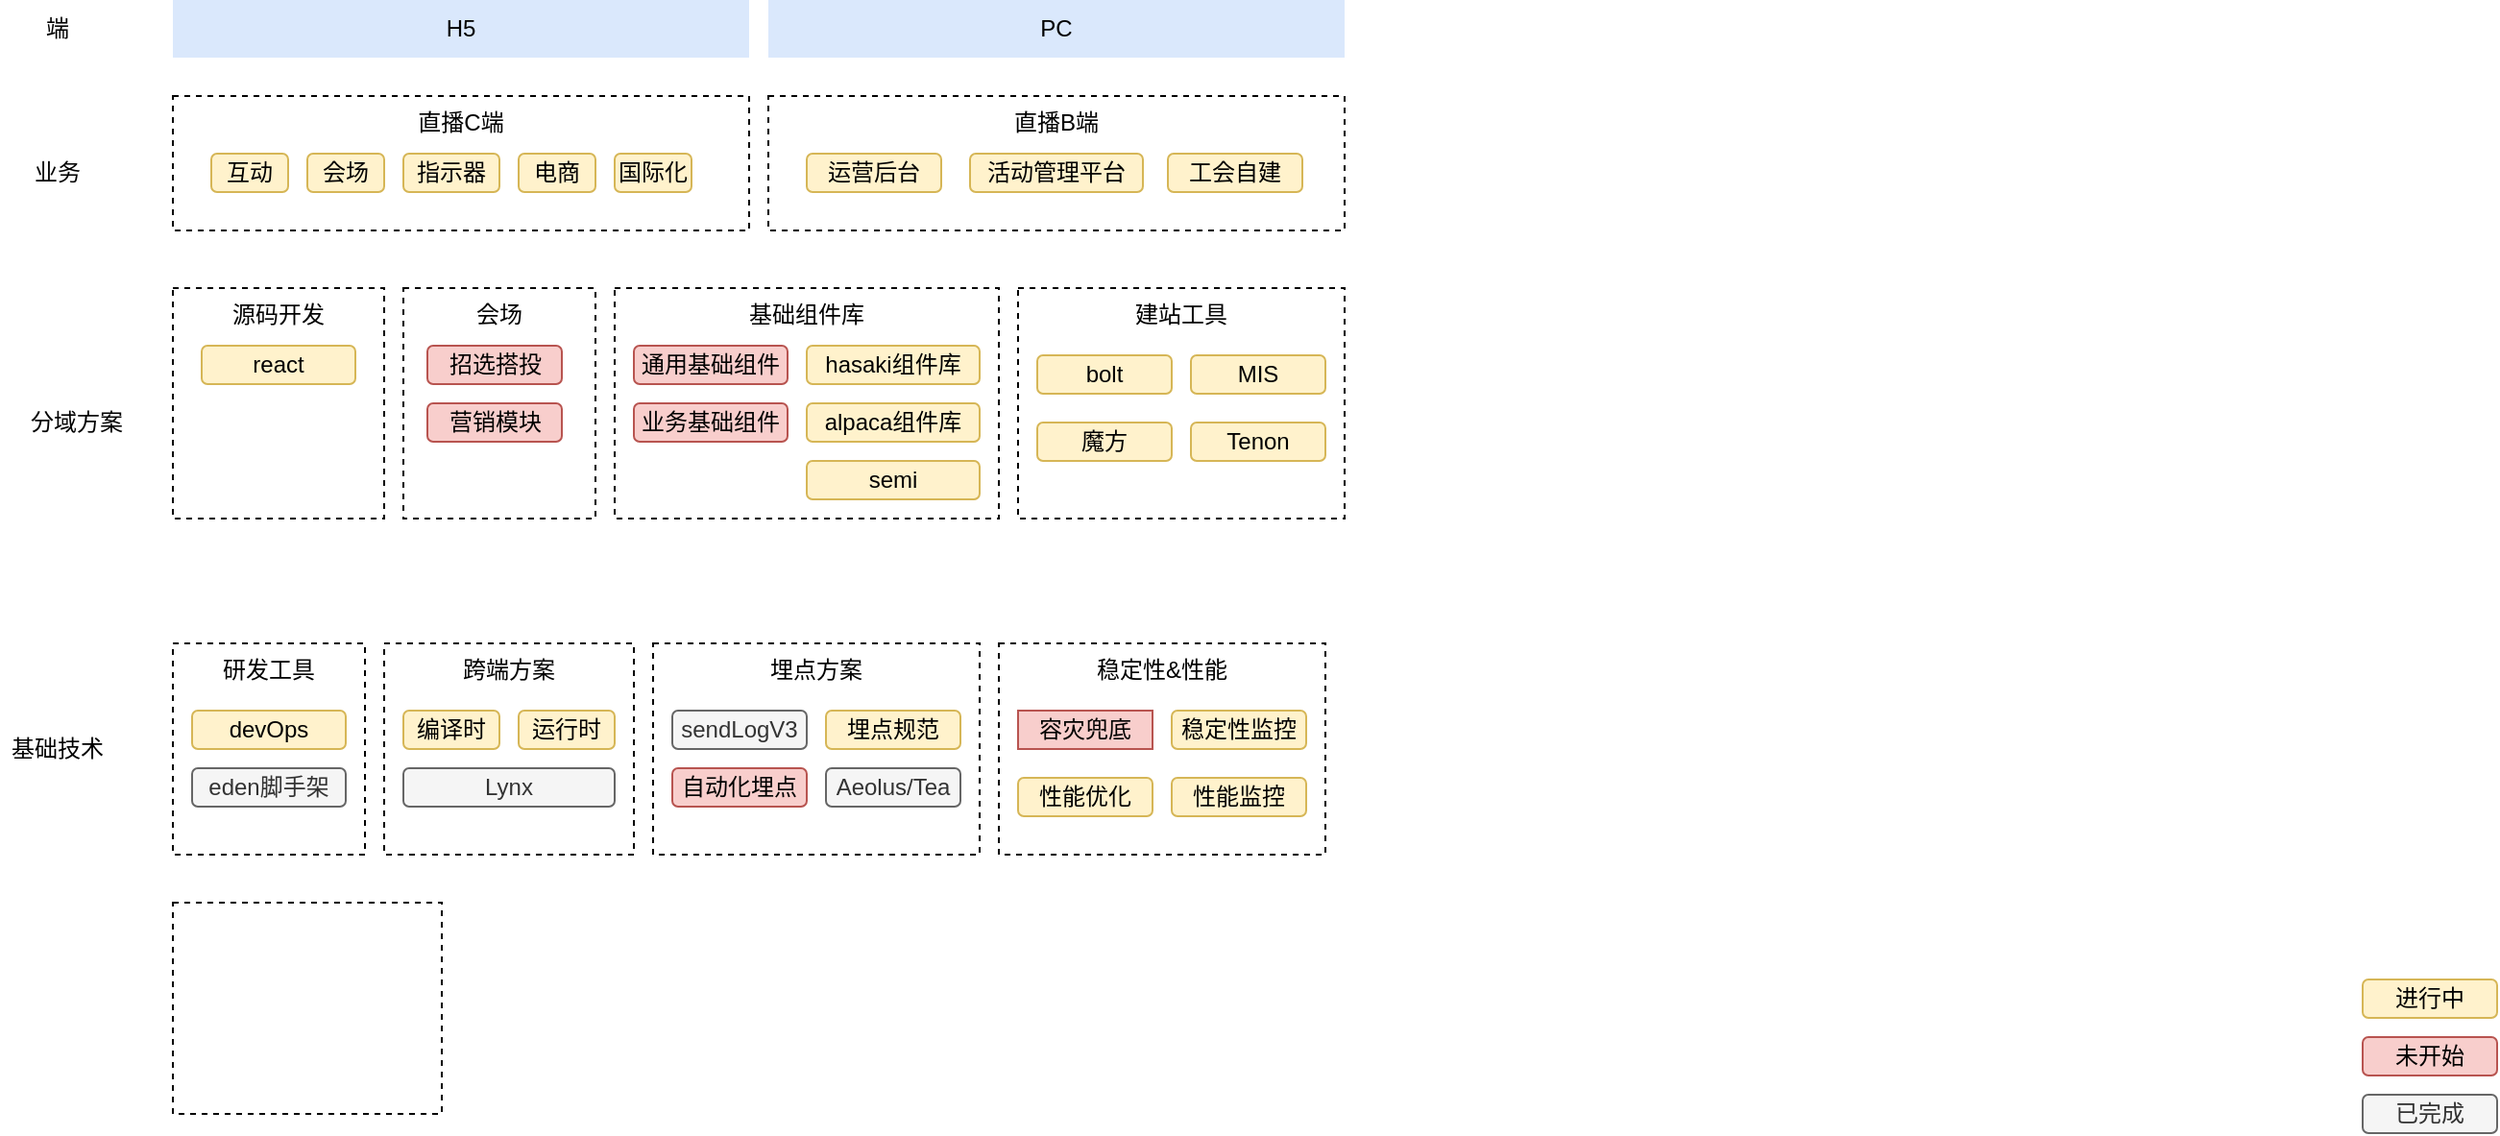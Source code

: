 <mxfile version="14.2.4" type="github" pages="2">
  <diagram id="bzM11zCMbXSrW5JxbS0y" name="Page-1">
    <mxGraphModel dx="1426" dy="794" grid="1" gridSize="10" guides="1" tooltips="1" connect="1" arrows="1" fold="1" page="1" pageScale="1" pageWidth="827" pageHeight="1169" math="0" shadow="0">
      <root>
        <mxCell id="0" />
        <mxCell id="1" parent="0" />
        <mxCell id="S-FA3mpMkz0yo4m03gOY-1" value="直播C端" style="rounded=0;whiteSpace=wrap;html=1;verticalAlign=top;dashed=1;" parent="1" vertex="1">
          <mxGeometry x="120" y="220" width="300" height="70" as="geometry" />
        </mxCell>
        <mxCell id="S-FA3mpMkz0yo4m03gOY-2" value="端" style="text;html=1;strokeColor=none;fillColor=none;align=center;verticalAlign=middle;whiteSpace=wrap;rounded=0;" parent="1" vertex="1">
          <mxGeometry x="40" y="175" width="40" height="20" as="geometry" />
        </mxCell>
        <mxCell id="S-FA3mpMkz0yo4m03gOY-3" value="业务" style="text;html=1;strokeColor=none;fillColor=none;align=center;verticalAlign=middle;whiteSpace=wrap;rounded=0;" parent="1" vertex="1">
          <mxGeometry x="40" y="250" width="40" height="20" as="geometry" />
        </mxCell>
        <mxCell id="S-FA3mpMkz0yo4m03gOY-5" value="H5" style="rounded=0;whiteSpace=wrap;html=1;fillColor=#dae8fc;strokeColor=none;" parent="1" vertex="1">
          <mxGeometry x="120" y="170" width="300" height="30" as="geometry" />
        </mxCell>
        <mxCell id="S-FA3mpMkz0yo4m03gOY-6" value="PC" style="rounded=0;whiteSpace=wrap;html=1;fillColor=#dae8fc;strokeColor=none;" parent="1" vertex="1">
          <mxGeometry x="430" y="170" width="300" height="30" as="geometry" />
        </mxCell>
        <mxCell id="S-FA3mpMkz0yo4m03gOY-8" value="互动" style="rounded=1;whiteSpace=wrap;html=1;fillColor=#fff2cc;strokeColor=#d6b656;" parent="1" vertex="1">
          <mxGeometry x="140" y="250" width="40" height="20" as="geometry" />
        </mxCell>
        <mxCell id="S-FA3mpMkz0yo4m03gOY-9" value="会场" style="rounded=1;whiteSpace=wrap;html=1;fillColor=#fff2cc;strokeColor=#d6b656;" parent="1" vertex="1">
          <mxGeometry x="190" y="250" width="40" height="20" as="geometry" />
        </mxCell>
        <mxCell id="S-FA3mpMkz0yo4m03gOY-10" value="指示器" style="rounded=1;whiteSpace=wrap;html=1;fillColor=#fff2cc;strokeColor=#d6b656;" parent="1" vertex="1">
          <mxGeometry x="240" y="250" width="50" height="20" as="geometry" />
        </mxCell>
        <mxCell id="S-FA3mpMkz0yo4m03gOY-11" value="源码开发" style="rounded=0;whiteSpace=wrap;html=1;verticalAlign=top;dashed=1;" parent="1" vertex="1">
          <mxGeometry x="120" y="320" width="110" height="120" as="geometry" />
        </mxCell>
        <mxCell id="S-FA3mpMkz0yo4m03gOY-12" value="基础技术" style="text;html=1;strokeColor=none;fillColor=none;align=center;verticalAlign=middle;whiteSpace=wrap;rounded=0;" parent="1" vertex="1">
          <mxGeometry x="30" y="550" width="60" height="20" as="geometry" />
        </mxCell>
        <mxCell id="S-FA3mpMkz0yo4m03gOY-13" value="分域方案" style="text;html=1;strokeColor=none;fillColor=none;align=center;verticalAlign=middle;whiteSpace=wrap;rounded=0;" parent="1" vertex="1">
          <mxGeometry x="40" y="380" width="60" height="20" as="geometry" />
        </mxCell>
        <mxCell id="S-FA3mpMkz0yo4m03gOY-15" value="研发工具" style="rounded=0;whiteSpace=wrap;html=1;verticalAlign=top;dashed=1;" parent="1" vertex="1">
          <mxGeometry x="120" y="505" width="100" height="110" as="geometry" />
        </mxCell>
        <mxCell id="S-FA3mpMkz0yo4m03gOY-18" value="进行中" style="rounded=1;whiteSpace=wrap;html=1;fillColor=#fff2cc;strokeColor=#d6b656;" parent="1" vertex="1">
          <mxGeometry x="1260" y="680" width="70" height="20" as="geometry" />
        </mxCell>
        <mxCell id="S-FA3mpMkz0yo4m03gOY-19" value="未开始" style="rounded=1;whiteSpace=wrap;html=1;fillColor=#f8cecc;strokeColor=#b85450;" parent="1" vertex="1">
          <mxGeometry x="1260" y="710" width="70" height="20" as="geometry" />
        </mxCell>
        <mxCell id="S-FA3mpMkz0yo4m03gOY-20" value="已完成" style="rounded=1;whiteSpace=wrap;html=1;fillColor=#f5f5f5;strokeColor=#666666;fontColor=#333333;" parent="1" vertex="1">
          <mxGeometry x="1260" y="740" width="70" height="20" as="geometry" />
        </mxCell>
        <mxCell id="S-FA3mpMkz0yo4m03gOY-29" value="devOps" style="rounded=1;whiteSpace=wrap;html=1;fillColor=#fff2cc;strokeColor=#d6b656;" parent="1" vertex="1">
          <mxGeometry x="130" y="540" width="80" height="20" as="geometry" />
        </mxCell>
        <mxCell id="S-FA3mpMkz0yo4m03gOY-30" value="" style="rounded=0;whiteSpace=wrap;html=1;verticalAlign=top;dashed=1;" parent="1" vertex="1">
          <mxGeometry x="120" y="640" width="140" height="110" as="geometry" />
        </mxCell>
        <mxCell id="S-FA3mpMkz0yo4m03gOY-35" value="" style="group" parent="1" vertex="1" connectable="0">
          <mxGeometry x="550" y="505" width="170" height="110" as="geometry" />
        </mxCell>
        <mxCell id="S-FA3mpMkz0yo4m03gOY-17" value="稳定性&amp;amp;性能" style="rounded=0;whiteSpace=wrap;html=1;verticalAlign=top;dashed=1;" parent="S-FA3mpMkz0yo4m03gOY-35" vertex="1">
          <mxGeometry width="170" height="110" as="geometry" />
        </mxCell>
        <mxCell id="S-FA3mpMkz0yo4m03gOY-25" value="容灾兜底" style="rounded=0;whiteSpace=wrap;html=1;fillColor=#f8cecc;strokeColor=#b85450;" parent="S-FA3mpMkz0yo4m03gOY-35" vertex="1">
          <mxGeometry x="10" y="35" width="70" height="20" as="geometry" />
        </mxCell>
        <mxCell id="S-FA3mpMkz0yo4m03gOY-26" value="稳定性监控" style="rounded=1;whiteSpace=wrap;html=1;fillColor=#fff2cc;strokeColor=#d6b656;" parent="S-FA3mpMkz0yo4m03gOY-35" vertex="1">
          <mxGeometry x="90" y="35" width="70" height="20" as="geometry" />
        </mxCell>
        <mxCell id="S-FA3mpMkz0yo4m03gOY-27" value="性能优化" style="rounded=1;whiteSpace=wrap;html=1;fillColor=#fff2cc;strokeColor=#d6b656;" parent="S-FA3mpMkz0yo4m03gOY-35" vertex="1">
          <mxGeometry x="10" y="70" width="70" height="20" as="geometry" />
        </mxCell>
        <mxCell id="S-FA3mpMkz0yo4m03gOY-28" value="性能监控" style="rounded=1;whiteSpace=wrap;html=1;fillColor=#fff2cc;strokeColor=#d6b656;" parent="S-FA3mpMkz0yo4m03gOY-35" vertex="1">
          <mxGeometry x="90" y="70" width="70" height="20" as="geometry" />
        </mxCell>
        <mxCell id="S-FA3mpMkz0yo4m03gOY-36" value="" style="group" parent="1" vertex="1" connectable="0">
          <mxGeometry x="220" y="505" width="170" height="110" as="geometry" />
        </mxCell>
        <mxCell id="S-FA3mpMkz0yo4m03gOY-37" value="" style="group" parent="S-FA3mpMkz0yo4m03gOY-36" vertex="1" connectable="0">
          <mxGeometry x="150" width="170" height="110" as="geometry" />
        </mxCell>
        <mxCell id="S-FA3mpMkz0yo4m03gOY-16" value="埋点方案" style="rounded=0;whiteSpace=wrap;html=1;verticalAlign=top;dashed=1;" parent="S-FA3mpMkz0yo4m03gOY-37" vertex="1">
          <mxGeometry width="170" height="110" as="geometry" />
        </mxCell>
        <mxCell id="S-FA3mpMkz0yo4m03gOY-21" value="sendLogV3" style="rounded=1;whiteSpace=wrap;html=1;fillColor=#f5f5f5;strokeColor=#666666;fontColor=#333333;" parent="S-FA3mpMkz0yo4m03gOY-37" vertex="1">
          <mxGeometry x="10" y="35" width="70" height="20" as="geometry" />
        </mxCell>
        <mxCell id="S-FA3mpMkz0yo4m03gOY-22" value="自动化埋点" style="rounded=1;whiteSpace=wrap;html=1;fillColor=#f8cecc;strokeColor=#b85450;" parent="S-FA3mpMkz0yo4m03gOY-37" vertex="1">
          <mxGeometry x="10" y="65" width="70" height="20" as="geometry" />
        </mxCell>
        <mxCell id="S-FA3mpMkz0yo4m03gOY-23" value="埋点规范" style="rounded=1;whiteSpace=wrap;html=1;fillColor=#fff2cc;strokeColor=#d6b656;" parent="S-FA3mpMkz0yo4m03gOY-37" vertex="1">
          <mxGeometry x="90" y="35" width="70" height="20" as="geometry" />
        </mxCell>
        <mxCell id="S-FA3mpMkz0yo4m03gOY-24" value="&lt;span class=&quot;mm-editor-clipboard&quot;&gt;Aeolus/Tea&lt;/span&gt;" style="rounded=1;whiteSpace=wrap;html=1;fillColor=#f5f5f5;strokeColor=#666666;fontColor=#333333;" parent="S-FA3mpMkz0yo4m03gOY-37" vertex="1">
          <mxGeometry x="90" y="65" width="70" height="20" as="geometry" />
        </mxCell>
        <mxCell id="S-FA3mpMkz0yo4m03gOY-43" value="跨端方案" style="rounded=0;whiteSpace=wrap;html=1;verticalAlign=top;dashed=1;" parent="S-FA3mpMkz0yo4m03gOY-36" vertex="1">
          <mxGeometry x="10" width="130" height="110" as="geometry" />
        </mxCell>
        <mxCell id="S-FA3mpMkz0yo4m03gOY-44" value="编译时" style="rounded=1;whiteSpace=wrap;html=1;fillColor=#fff2cc;strokeColor=#d6b656;" parent="S-FA3mpMkz0yo4m03gOY-36" vertex="1">
          <mxGeometry x="20" y="35" width="50" height="20" as="geometry" />
        </mxCell>
        <mxCell id="S-FA3mpMkz0yo4m03gOY-54" value="运行时" style="rounded=1;whiteSpace=wrap;html=1;fillColor=#fff2cc;strokeColor=#d6b656;" parent="S-FA3mpMkz0yo4m03gOY-36" vertex="1">
          <mxGeometry x="80" y="35" width="50" height="20" as="geometry" />
        </mxCell>
        <mxCell id="S-FA3mpMkz0yo4m03gOY-55" value="Lynx" style="rounded=1;whiteSpace=wrap;html=1;fillColor=#f5f5f5;strokeColor=#666666;fontColor=#333333;" parent="S-FA3mpMkz0yo4m03gOY-36" vertex="1">
          <mxGeometry x="20" y="65" width="110" height="20" as="geometry" />
        </mxCell>
        <mxCell id="S-FA3mpMkz0yo4m03gOY-42" value="eden脚手架" style="rounded=1;whiteSpace=wrap;html=1;fillColor=#f5f5f5;strokeColor=#666666;fontColor=#333333;" parent="1" vertex="1">
          <mxGeometry x="130" y="570" width="80" height="20" as="geometry" />
        </mxCell>
        <mxCell id="S-FA3mpMkz0yo4m03gOY-59" value="react" style="rounded=1;whiteSpace=wrap;html=1;fillColor=#fff2cc;strokeColor=#d6b656;" parent="1" vertex="1">
          <mxGeometry x="135" y="350" width="80" height="20" as="geometry" />
        </mxCell>
        <mxCell id="S-FA3mpMkz0yo4m03gOY-61" value="会场" style="rounded=0;whiteSpace=wrap;html=1;verticalAlign=top;dashed=1;" parent="1" vertex="1">
          <mxGeometry x="240" y="320" width="100" height="120" as="geometry" />
        </mxCell>
        <mxCell id="S-FA3mpMkz0yo4m03gOY-62" value="" style="group" parent="1" vertex="1" connectable="0">
          <mxGeometry x="350" y="320" width="200" height="120" as="geometry" />
        </mxCell>
        <mxCell id="S-FA3mpMkz0yo4m03gOY-38" value="基础组件库" style="rounded=0;whiteSpace=wrap;html=1;verticalAlign=top;dashed=1;" parent="S-FA3mpMkz0yo4m03gOY-62" vertex="1">
          <mxGeometry width="200" height="120" as="geometry" />
        </mxCell>
        <mxCell id="S-FA3mpMkz0yo4m03gOY-39" value="通用基础组件" style="rounded=1;whiteSpace=wrap;html=1;fillColor=#f8cecc;strokeColor=#b85450;" parent="S-FA3mpMkz0yo4m03gOY-62" vertex="1">
          <mxGeometry x="10" y="30" width="80" height="20" as="geometry" />
        </mxCell>
        <mxCell id="S-FA3mpMkz0yo4m03gOY-40" value="业务基础组件" style="rounded=1;whiteSpace=wrap;html=1;fillColor=#f8cecc;strokeColor=#b85450;" parent="S-FA3mpMkz0yo4m03gOY-62" vertex="1">
          <mxGeometry x="10" y="60" width="80" height="20" as="geometry" />
        </mxCell>
        <mxCell id="S-FA3mpMkz0yo4m03gOY-60" value="hasaki组件库" style="rounded=1;whiteSpace=wrap;html=1;fillColor=#fff2cc;strokeColor=#d6b656;" parent="S-FA3mpMkz0yo4m03gOY-62" vertex="1">
          <mxGeometry x="100" y="30" width="90" height="20" as="geometry" />
        </mxCell>
        <mxCell id="-eamUNJJWsDbiSIZlNJT-12" value="alpaca组件库" style="rounded=1;whiteSpace=wrap;html=1;fillColor=#fff2cc;strokeColor=#d6b656;" vertex="1" parent="S-FA3mpMkz0yo4m03gOY-62">
          <mxGeometry x="100" y="60" width="90" height="20" as="geometry" />
        </mxCell>
        <mxCell id="-eamUNJJWsDbiSIZlNJT-13" value="semi" style="rounded=1;whiteSpace=wrap;html=1;fillColor=#fff2cc;strokeColor=#d6b656;" vertex="1" parent="S-FA3mpMkz0yo4m03gOY-62">
          <mxGeometry x="100" y="90" width="90" height="20" as="geometry" />
        </mxCell>
        <mxCell id="S-FA3mpMkz0yo4m03gOY-63" value="招选搭投" style="rounded=1;whiteSpace=wrap;html=1;fillColor=#f8cecc;strokeColor=#b85450;" parent="1" vertex="1">
          <mxGeometry x="252.5" y="350" width="70" height="20" as="geometry" />
        </mxCell>
        <mxCell id="S-FA3mpMkz0yo4m03gOY-64" value="营销模块" style="rounded=1;whiteSpace=wrap;html=1;fillColor=#f8cecc;strokeColor=#b85450;" parent="1" vertex="1">
          <mxGeometry x="252.5" y="380" width="70" height="20" as="geometry" />
        </mxCell>
        <mxCell id="S-FA3mpMkz0yo4m03gOY-31" value="建站工具" style="rounded=0;whiteSpace=wrap;html=1;verticalAlign=top;dashed=1;" parent="1" vertex="1">
          <mxGeometry x="560" y="320" width="170" height="120" as="geometry" />
        </mxCell>
        <mxCell id="S-FA3mpMkz0yo4m03gOY-65" value="" style="group" parent="1" vertex="1" connectable="0">
          <mxGeometry x="570" y="355" width="150" height="55" as="geometry" />
        </mxCell>
        <mxCell id="S-FA3mpMkz0yo4m03gOY-32" value="bolt" style="rounded=1;whiteSpace=wrap;html=1;fillColor=#fff2cc;strokeColor=#d6b656;" parent="S-FA3mpMkz0yo4m03gOY-65" vertex="1">
          <mxGeometry width="70" height="20" as="geometry" />
        </mxCell>
        <mxCell id="S-FA3mpMkz0yo4m03gOY-33" value="魔方" style="rounded=1;whiteSpace=wrap;html=1;fillColor=#fff2cc;strokeColor=#d6b656;" parent="S-FA3mpMkz0yo4m03gOY-65" vertex="1">
          <mxGeometry y="35" width="70" height="20" as="geometry" />
        </mxCell>
        <mxCell id="S-FA3mpMkz0yo4m03gOY-34" value="MIS" style="rounded=1;whiteSpace=wrap;html=1;fillColor=#fff2cc;strokeColor=#d6b656;" parent="S-FA3mpMkz0yo4m03gOY-65" vertex="1">
          <mxGeometry x="80" width="70" height="20" as="geometry" />
        </mxCell>
        <mxCell id="-eamUNJJWsDbiSIZlNJT-1" value="电商" style="rounded=1;whiteSpace=wrap;html=1;fillColor=#fff2cc;strokeColor=#d6b656;" vertex="1" parent="1">
          <mxGeometry x="300" y="250" width="40" height="20" as="geometry" />
        </mxCell>
        <mxCell id="-eamUNJJWsDbiSIZlNJT-2" value="国际化" style="rounded=1;whiteSpace=wrap;html=1;fillColor=#fff2cc;strokeColor=#d6b656;" vertex="1" parent="1">
          <mxGeometry x="350" y="250" width="40" height="20" as="geometry" />
        </mxCell>
        <mxCell id="-eamUNJJWsDbiSIZlNJT-3" value="直播B端" style="rounded=0;whiteSpace=wrap;html=1;verticalAlign=top;dashed=1;" vertex="1" parent="1">
          <mxGeometry x="430" y="220" width="300" height="70" as="geometry" />
        </mxCell>
        <mxCell id="-eamUNJJWsDbiSIZlNJT-4" value="运营后台" style="rounded=1;whiteSpace=wrap;html=1;fillColor=#fff2cc;strokeColor=#d6b656;" vertex="1" parent="1">
          <mxGeometry x="450" y="250" width="70" height="20" as="geometry" />
        </mxCell>
        <mxCell id="-eamUNJJWsDbiSIZlNJT-5" value="活动管理平台" style="rounded=1;whiteSpace=wrap;html=1;fillColor=#fff2cc;strokeColor=#d6b656;" vertex="1" parent="1">
          <mxGeometry x="535" y="250" width="90" height="20" as="geometry" />
        </mxCell>
        <mxCell id="-eamUNJJWsDbiSIZlNJT-6" value="工会自建" style="rounded=1;whiteSpace=wrap;html=1;fillColor=#fff2cc;strokeColor=#d6b656;" vertex="1" parent="1">
          <mxGeometry x="638" y="250" width="70" height="20" as="geometry" />
        </mxCell>
        <mxCell id="-eamUNJJWsDbiSIZlNJT-11" value="Tenon" style="rounded=1;whiteSpace=wrap;html=1;fillColor=#fff2cc;strokeColor=#d6b656;" vertex="1" parent="1">
          <mxGeometry x="650" y="390" width="70" height="20" as="geometry" />
        </mxCell>
      </root>
    </mxGraphModel>
  </diagram>
  <diagram id="7gkKJaqn1h3p1oLDJL_I" name="Page-2">
    <mxGraphModel dx="1426" dy="794" grid="1" gridSize="10" guides="1" tooltips="1" connect="1" arrows="1" fold="1" page="1" pageScale="1" pageWidth="827" pageHeight="1169" math="0" shadow="0">
      <root>
        <mxCell id="4i9oweudJoyBkON_e2Z3-0" />
        <mxCell id="4i9oweudJoyBkON_e2Z3-1" parent="4i9oweudJoyBkON_e2Z3-0" />
      </root>
    </mxGraphModel>
  </diagram>
</mxfile>
